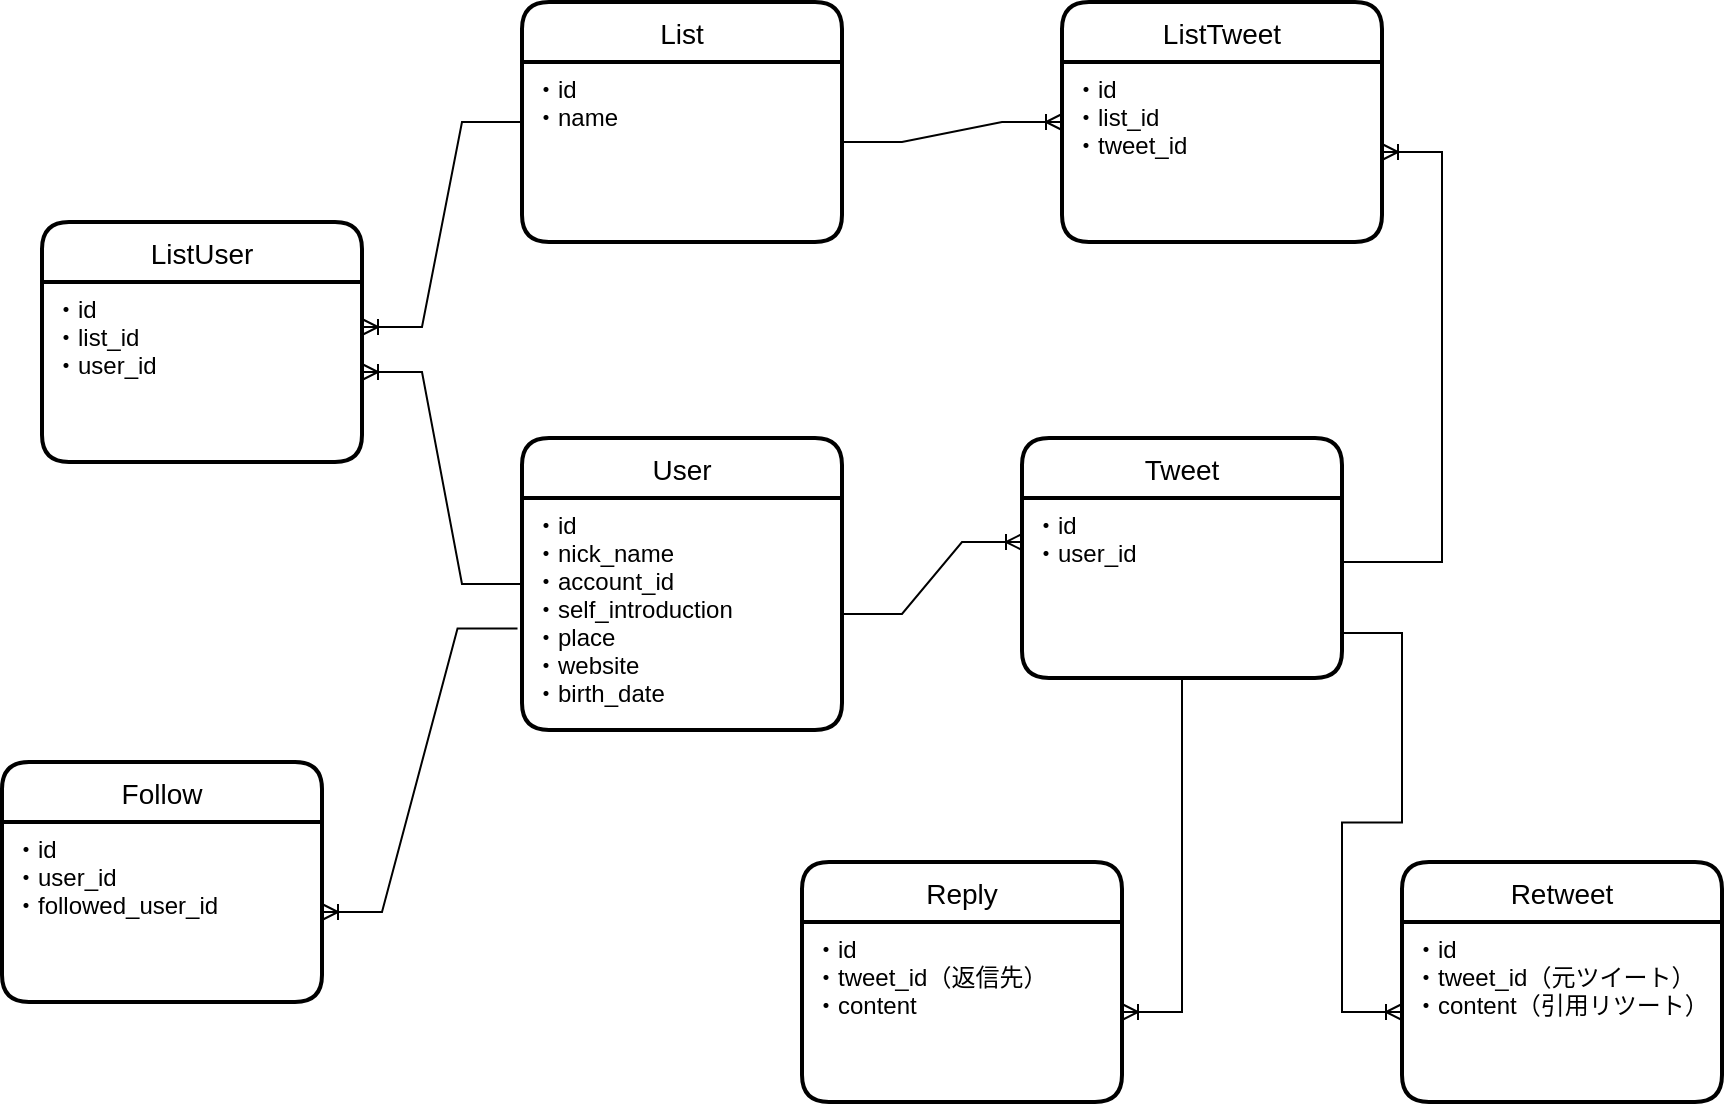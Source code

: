 <mxfile version="20.5.3" type="device"><diagram id="H-fnc7i7k_r5RCSgLp2q" name="ページ1"><mxGraphModel dx="1069" dy="787" grid="1" gridSize="10" guides="1" tooltips="1" connect="1" arrows="1" fold="1" page="1" pageScale="1" pageWidth="1169" pageHeight="827" math="0" shadow="0"><root><mxCell id="0"/><mxCell id="1" parent="0"/><mxCell id="am-jCshpd50ioWjHZ8hL-1" value="User" style="swimlane;childLayout=stackLayout;horizontal=1;startSize=30;horizontalStack=0;rounded=1;fontSize=14;fontStyle=0;strokeWidth=2;resizeParent=0;resizeLast=1;shadow=0;dashed=0;align=center;" vertex="1" parent="1"><mxGeometry x="390" y="328" width="160" height="146" as="geometry"/></mxCell><mxCell id="am-jCshpd50ioWjHZ8hL-2" value="・id&#10;・nick_name&#10;・account_id&#10;・self_introduction&#10;・place&#10;・website&#10;・birth_date" style="align=left;strokeColor=none;fillColor=none;spacingLeft=4;fontSize=12;verticalAlign=top;resizable=0;rotatable=0;part=1;" vertex="1" parent="am-jCshpd50ioWjHZ8hL-1"><mxGeometry y="30" width="160" height="116" as="geometry"/></mxCell><mxCell id="am-jCshpd50ioWjHZ8hL-3" value="Tweet" style="swimlane;childLayout=stackLayout;horizontal=1;startSize=30;horizontalStack=0;rounded=1;fontSize=14;fontStyle=0;strokeWidth=2;resizeParent=0;resizeLast=1;shadow=0;dashed=0;align=center;" vertex="1" parent="1"><mxGeometry x="640" y="328" width="160" height="120" as="geometry"/></mxCell><mxCell id="am-jCshpd50ioWjHZ8hL-4" value="・id&#10;・user_id&#10;" style="align=left;strokeColor=none;fillColor=none;spacingLeft=4;fontSize=12;verticalAlign=top;resizable=0;rotatable=0;part=1;" vertex="1" parent="am-jCshpd50ioWjHZ8hL-3"><mxGeometry y="30" width="160" height="90" as="geometry"/></mxCell><mxCell id="am-jCshpd50ioWjHZ8hL-6" value="Follow" style="swimlane;childLayout=stackLayout;horizontal=1;startSize=30;horizontalStack=0;rounded=1;fontSize=14;fontStyle=0;strokeWidth=2;resizeParent=0;resizeLast=1;shadow=0;dashed=0;align=center;" vertex="1" parent="1"><mxGeometry x="130" y="490" width="160" height="120" as="geometry"/></mxCell><mxCell id="am-jCshpd50ioWjHZ8hL-7" value="・id&#10;・user_id&#10;・followed_user_id" style="align=left;strokeColor=none;fillColor=none;spacingLeft=4;fontSize=12;verticalAlign=top;resizable=0;rotatable=0;part=1;" vertex="1" parent="am-jCshpd50ioWjHZ8hL-6"><mxGeometry y="30" width="160" height="90" as="geometry"/></mxCell><mxCell id="am-jCshpd50ioWjHZ8hL-8" value="List" style="swimlane;childLayout=stackLayout;horizontal=1;startSize=30;horizontalStack=0;rounded=1;fontSize=14;fontStyle=0;strokeWidth=2;resizeParent=0;resizeLast=1;shadow=0;dashed=0;align=center;" vertex="1" parent="1"><mxGeometry x="390" y="110" width="160" height="120" as="geometry"/></mxCell><mxCell id="am-jCshpd50ioWjHZ8hL-9" value="・id&#10;・name" style="align=left;strokeColor=none;fillColor=none;spacingLeft=4;fontSize=12;verticalAlign=top;resizable=0;rotatable=0;part=1;" vertex="1" parent="am-jCshpd50ioWjHZ8hL-8"><mxGeometry y="30" width="160" height="90" as="geometry"/></mxCell><mxCell id="am-jCshpd50ioWjHZ8hL-10" value="ListUser" style="swimlane;childLayout=stackLayout;horizontal=1;startSize=30;horizontalStack=0;rounded=1;fontSize=14;fontStyle=0;strokeWidth=2;resizeParent=0;resizeLast=1;shadow=0;dashed=0;align=center;" vertex="1" parent="1"><mxGeometry x="150" y="220" width="160" height="120" as="geometry"/></mxCell><mxCell id="am-jCshpd50ioWjHZ8hL-11" value="・id&#10;・list_id&#10;・user_id" style="align=left;strokeColor=none;fillColor=none;spacingLeft=4;fontSize=12;verticalAlign=top;resizable=0;rotatable=0;part=1;" vertex="1" parent="am-jCshpd50ioWjHZ8hL-10"><mxGeometry y="30" width="160" height="90" as="geometry"/></mxCell><mxCell id="am-jCshpd50ioWjHZ8hL-12" value="Reply" style="swimlane;childLayout=stackLayout;horizontal=1;startSize=30;horizontalStack=0;rounded=1;fontSize=14;fontStyle=0;strokeWidth=2;resizeParent=0;resizeLast=1;shadow=0;dashed=0;align=center;" vertex="1" parent="1"><mxGeometry x="530" y="540" width="160" height="120" as="geometry"/></mxCell><mxCell id="am-jCshpd50ioWjHZ8hL-13" value="・id&#10;・tweet_id（返信先）&#10;・content" style="align=left;strokeColor=none;fillColor=none;spacingLeft=4;fontSize=12;verticalAlign=top;resizable=0;rotatable=0;part=1;" vertex="1" parent="am-jCshpd50ioWjHZ8hL-12"><mxGeometry y="30" width="160" height="90" as="geometry"/></mxCell><mxCell id="am-jCshpd50ioWjHZ8hL-14" value="Retweet" style="swimlane;childLayout=stackLayout;horizontal=1;startSize=30;horizontalStack=0;rounded=1;fontSize=14;fontStyle=0;strokeWidth=2;resizeParent=0;resizeLast=1;shadow=0;dashed=0;align=center;" vertex="1" parent="1"><mxGeometry x="830" y="540" width="160" height="120" as="geometry"/></mxCell><mxCell id="am-jCshpd50ioWjHZ8hL-15" value="・id&#10;・tweet_id（元ツイート）&#10;・content（引用リツート）" style="align=left;strokeColor=none;fillColor=none;spacingLeft=4;fontSize=12;verticalAlign=top;resizable=0;rotatable=0;part=1;" vertex="1" parent="am-jCshpd50ioWjHZ8hL-14"><mxGeometry y="30" width="160" height="90" as="geometry"/></mxCell><mxCell id="am-jCshpd50ioWjHZ8hL-20" value="" style="edgeStyle=entityRelationEdgeStyle;fontSize=12;html=1;endArrow=ERoneToMany;rounded=0;entryX=1;entryY=0.5;entryDx=0;entryDy=0;exitX=0;exitY=0.5;exitDx=0;exitDy=0;" edge="1" parent="1" source="am-jCshpd50ioWjHZ8hL-1" target="am-jCshpd50ioWjHZ8hL-11"><mxGeometry width="100" height="100" relative="1" as="geometry"><mxPoint x="390" y="354" as="sourcePoint"/><mxPoint x="490" y="254" as="targetPoint"/></mxGeometry></mxCell><mxCell id="am-jCshpd50ioWjHZ8hL-24" value="" style="edgeStyle=entityRelationEdgeStyle;fontSize=12;html=1;endArrow=ERoneToMany;rounded=0;entryX=1;entryY=0.25;entryDx=0;entryDy=0;exitX=0;exitY=0.5;exitDx=0;exitDy=0;" edge="1" parent="1" source="am-jCshpd50ioWjHZ8hL-8" target="am-jCshpd50ioWjHZ8hL-11"><mxGeometry width="100" height="100" relative="1" as="geometry"><mxPoint x="370" y="196.0" as="sourcePoint"/><mxPoint x="290" y="90" as="targetPoint"/></mxGeometry></mxCell><mxCell id="am-jCshpd50ioWjHZ8hL-26" value="" style="edgeStyle=entityRelationEdgeStyle;fontSize=12;html=1;endArrow=ERoneToMany;rounded=0;exitX=1;exitY=0.5;exitDx=0;exitDy=0;" edge="1" parent="1" source="am-jCshpd50ioWjHZ8hL-2"><mxGeometry width="100" height="100" relative="1" as="geometry"><mxPoint x="540" y="480" as="sourcePoint"/><mxPoint x="640" y="380" as="targetPoint"/></mxGeometry></mxCell><mxCell id="am-jCshpd50ioWjHZ8hL-27" value="" style="edgeStyle=entityRelationEdgeStyle;fontSize=12;html=1;endArrow=ERoneToMany;rounded=0;entryX=1;entryY=0.5;entryDx=0;entryDy=0;exitX=-0.014;exitY=0.562;exitDx=0;exitDy=0;exitPerimeter=0;" edge="1" parent="1" source="am-jCshpd50ioWjHZ8hL-2" target="am-jCshpd50ioWjHZ8hL-7"><mxGeometry width="100" height="100" relative="1" as="geometry"><mxPoint x="550" y="390" as="sourcePoint"/><mxPoint x="650" y="290" as="targetPoint"/></mxGeometry></mxCell><mxCell id="am-jCshpd50ioWjHZ8hL-28" value="ListTweet" style="swimlane;childLayout=stackLayout;horizontal=1;startSize=30;horizontalStack=0;rounded=1;fontSize=14;fontStyle=0;strokeWidth=2;resizeParent=0;resizeLast=1;shadow=0;dashed=0;align=center;" vertex="1" parent="1"><mxGeometry x="660" y="110" width="160" height="120" as="geometry"/></mxCell><mxCell id="am-jCshpd50ioWjHZ8hL-29" value="・id&#10;・list_id&#10;・tweet_id" style="align=left;strokeColor=none;fillColor=none;spacingLeft=4;fontSize=12;verticalAlign=top;resizable=0;rotatable=0;part=1;" vertex="1" parent="am-jCshpd50ioWjHZ8hL-28"><mxGeometry y="30" width="160" height="90" as="geometry"/></mxCell><mxCell id="am-jCshpd50ioWjHZ8hL-30" value="" style="edgeStyle=entityRelationEdgeStyle;fontSize=12;html=1;endArrow=ERoneToMany;rounded=0;entryX=0;entryY=0.5;entryDx=0;entryDy=0;" edge="1" parent="1" target="am-jCshpd50ioWjHZ8hL-28"><mxGeometry width="100" height="100" relative="1" as="geometry"><mxPoint x="550" y="180" as="sourcePoint"/><mxPoint x="650" y="80" as="targetPoint"/></mxGeometry></mxCell><mxCell id="am-jCshpd50ioWjHZ8hL-31" value="" style="edgeStyle=entityRelationEdgeStyle;fontSize=12;html=1;endArrow=ERoneToMany;rounded=0;" edge="1" parent="1" target="am-jCshpd50ioWjHZ8hL-29"><mxGeometry width="100" height="100" relative="1" as="geometry"><mxPoint x="800" y="390" as="sourcePoint"/><mxPoint x="900" y="290" as="targetPoint"/></mxGeometry></mxCell><mxCell id="am-jCshpd50ioWjHZ8hL-33" value="" style="edgeStyle=entityRelationEdgeStyle;fontSize=12;html=1;endArrow=ERoneToMany;rounded=0;exitX=0.25;exitY=1;exitDx=0;exitDy=0;" edge="1" parent="1" source="am-jCshpd50ioWjHZ8hL-4" target="am-jCshpd50ioWjHZ8hL-13"><mxGeometry width="100" height="100" relative="1" as="geometry"><mxPoint x="660" y="520" as="sourcePoint"/><mxPoint x="760" y="420" as="targetPoint"/></mxGeometry></mxCell><mxCell id="am-jCshpd50ioWjHZ8hL-34" value="" style="edgeStyle=entityRelationEdgeStyle;fontSize=12;html=1;endArrow=ERoneToMany;rounded=0;exitX=1;exitY=0.75;exitDx=0;exitDy=0;entryX=0;entryY=0.5;entryDx=0;entryDy=0;" edge="1" parent="1" source="am-jCshpd50ioWjHZ8hL-4" target="am-jCshpd50ioWjHZ8hL-15"><mxGeometry width="100" height="100" relative="1" as="geometry"><mxPoint x="810" y="530" as="sourcePoint"/><mxPoint x="910" y="430" as="targetPoint"/></mxGeometry></mxCell></root></mxGraphModel></diagram></mxfile>